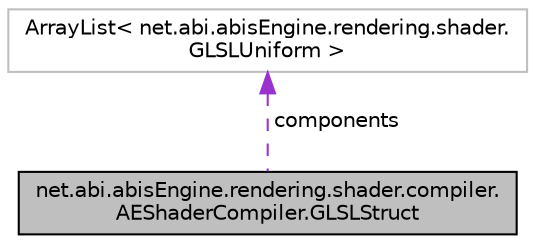 digraph "net.abi.abisEngine.rendering.shader.compiler.AEShaderCompiler.GLSLStruct"
{
 // LATEX_PDF_SIZE
  edge [fontname="Helvetica",fontsize="10",labelfontname="Helvetica",labelfontsize="10"];
  node [fontname="Helvetica",fontsize="10",shape=record];
  Node1 [label="net.abi.abisEngine.rendering.shader.compiler.\lAEShaderCompiler.GLSLStruct",height=0.2,width=0.4,color="black", fillcolor="grey75", style="filled", fontcolor="black",tooltip=" "];
  Node2 -> Node1 [dir="back",color="darkorchid3",fontsize="10",style="dashed",label=" components" ,fontname="Helvetica"];
  Node2 [label="ArrayList\< net.abi.abisEngine.rendering.shader.\lGLSLUniform \>",height=0.2,width=0.4,color="grey75", fillcolor="white", style="filled",tooltip=" "];
}
